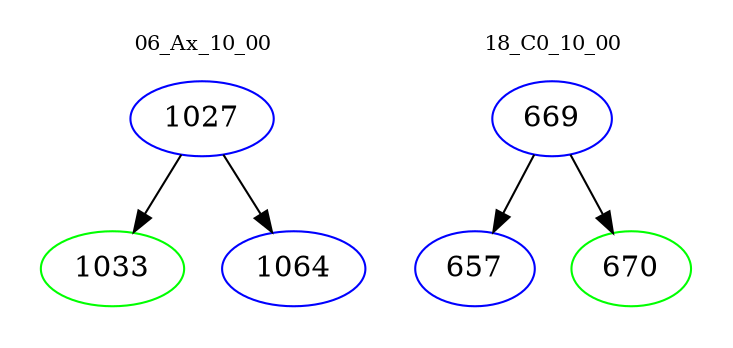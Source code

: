 digraph{
subgraph cluster_0 {
color = white
label = "06_Ax_10_00";
fontsize=10;
T0_1027 [label="1027", color="blue"]
T0_1027 -> T0_1033 [color="black"]
T0_1033 [label="1033", color="green"]
T0_1027 -> T0_1064 [color="black"]
T0_1064 [label="1064", color="blue"]
}
subgraph cluster_1 {
color = white
label = "18_C0_10_00";
fontsize=10;
T1_669 [label="669", color="blue"]
T1_669 -> T1_657 [color="black"]
T1_657 [label="657", color="blue"]
T1_669 -> T1_670 [color="black"]
T1_670 [label="670", color="green"]
}
}
